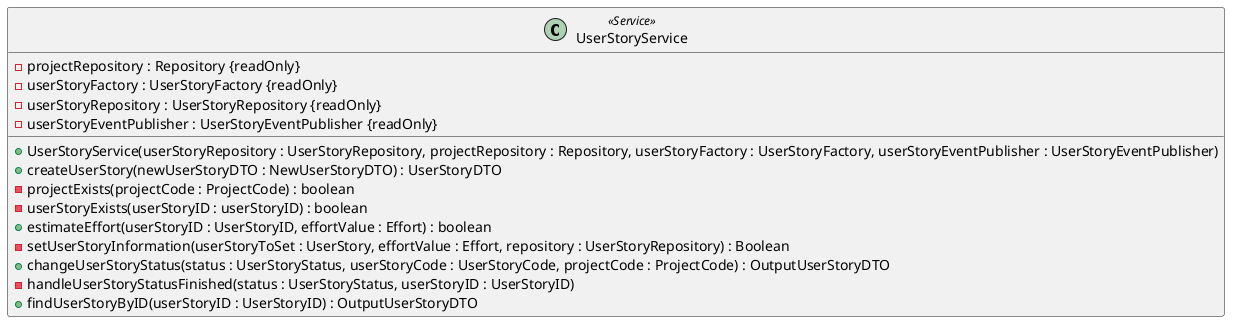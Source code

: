 @startuml

class UserStoryService<<Service>> {
    - projectRepository : Repository {readOnly}
    - userStoryFactory : UserStoryFactory {readOnly}
    - userStoryRepository : UserStoryRepository {readOnly}
    - userStoryEventPublisher : UserStoryEventPublisher {readOnly}

    + UserStoryService(userStoryRepository : UserStoryRepository, projectRepository : Repository, userStoryFactory : UserStoryFactory, userStoryEventPublisher : UserStoryEventPublisher)
    + createUserStory(newUserStoryDTO : NewUserStoryDTO) : UserStoryDTO
    - projectExists(projectCode : ProjectCode) : boolean
    - userStoryExists(userStoryID : userStoryID) : boolean
    + estimateEffort(userStoryID : UserStoryID, effortValue : Effort) : boolean
    - setUserStoryInformation(userStoryToSet : UserStory, effortValue : Effort, repository : UserStoryRepository) : Boolean
    + changeUserStoryStatus(status : UserStoryStatus, userStoryCode : UserStoryCode, projectCode : ProjectCode) : OutputUserStoryDTO
    - handleUserStoryStatusFinished(status : UserStoryStatus, userStoryID : UserStoryID)
    + findUserStoryByID(userStoryID : UserStoryID) : OutputUserStoryDTO
}

@enduml